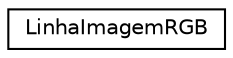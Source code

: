 digraph "Graphical Class Hierarchy"
{
  edge [fontname="Helvetica",fontsize="10",labelfontname="Helvetica",labelfontsize="10"];
  node [fontname="Helvetica",fontsize="10",shape=record];
  rankdir="LR";
  Node0 [label="LinhaImagemRGB",height=0.2,width=0.4,color="black", fillcolor="white", style="filled",URL="$classLinhaImagemRGB.html"];
}
